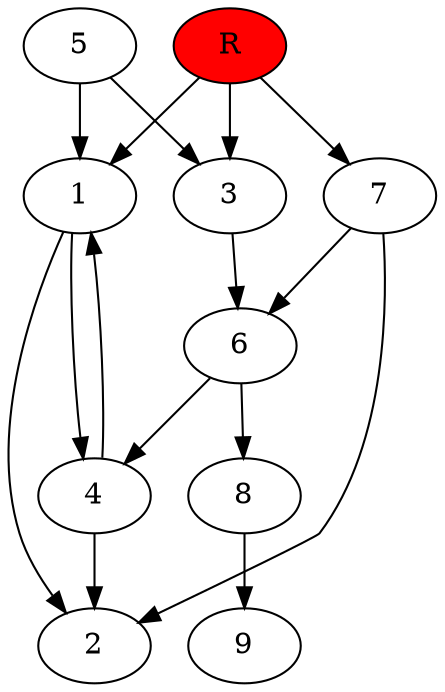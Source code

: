digraph prb61369 {
	1
	2
	3
	4
	5
	6
	7
	8
	R [fillcolor="#ff0000" style=filled]
	1 -> 2
	1 -> 4
	3 -> 6
	4 -> 1
	4 -> 2
	5 -> 1
	5 -> 3
	6 -> 4
	6 -> 8
	7 -> 2
	7 -> 6
	8 -> 9
	R -> 1
	R -> 3
	R -> 7
}
